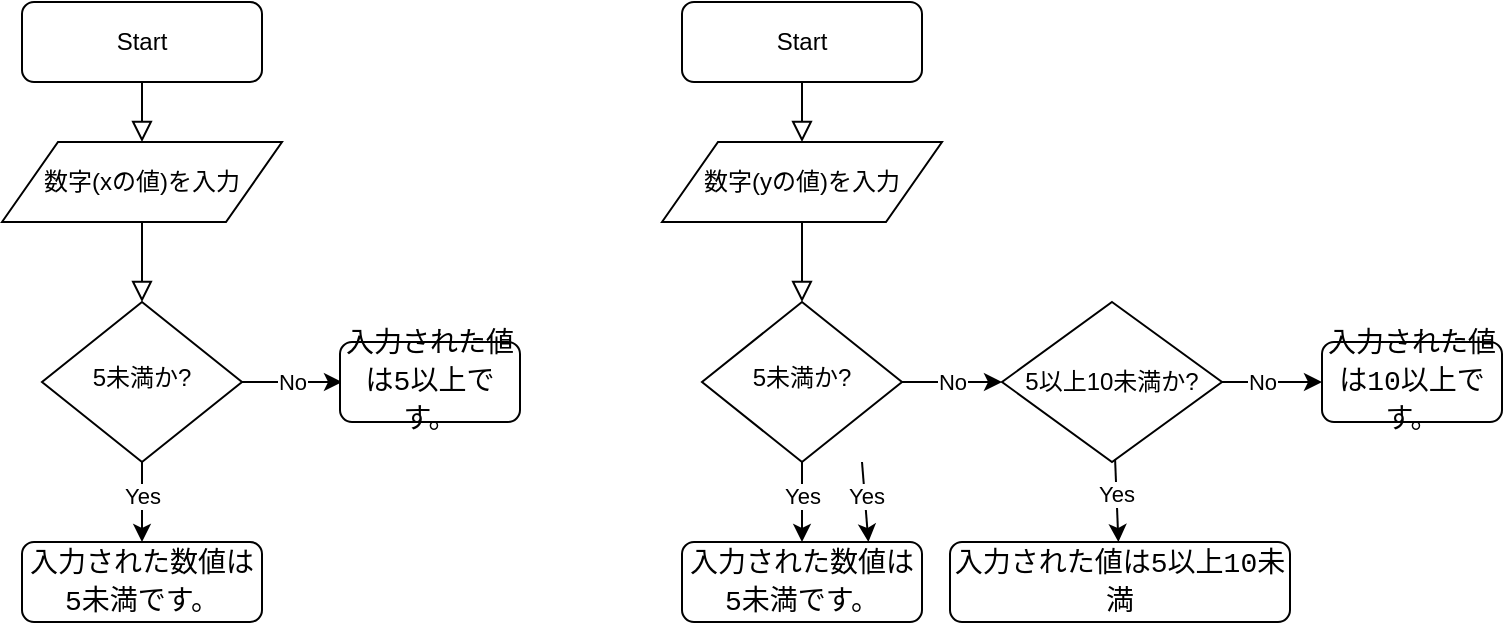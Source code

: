<mxfile version="12.9.13" type="device"><diagram id="wmbIuMuW4cHOYq8GmHM_" name="ページ1"><mxGraphModel dx="584" dy="534" grid="1" gridSize="10" guides="1" tooltips="1" connect="1" arrows="1" fold="1" page="1" pageScale="1" pageWidth="850" pageHeight="1100" math="0" shadow="0"><root><mxCell id="0"/><mxCell id="1" parent="0"/><mxCell id="0wBqRTbNipXPXMuPEuhV-1" value="" style="rounded=0;html=1;jettySize=auto;orthogonalLoop=1;fontSize=11;endArrow=block;endFill=0;endSize=8;strokeWidth=1;shadow=0;labelBackgroundColor=none;edgeStyle=orthogonalEdgeStyle;" parent="1" source="0wBqRTbNipXPXMuPEuhV-8" target="0wBqRTbNipXPXMuPEuhV-6" edge="1"><mxGeometry relative="1" as="geometry"/></mxCell><mxCell id="0wBqRTbNipXPXMuPEuhV-2" value="Start" style="rounded=1;whiteSpace=wrap;html=1;fontSize=12;glass=0;strokeWidth=1;shadow=0;" parent="1" vertex="1"><mxGeometry x="350" y="20" width="120" height="40" as="geometry"/></mxCell><mxCell id="0wBqRTbNipXPXMuPEuhV-3" value="No" style="edgeStyle=none;rounded=0;orthogonalLoop=1;jettySize=auto;html=1;" parent="1" source="0wBqRTbNipXPXMuPEuhV-6" target="0wBqRTbNipXPXMuPEuhV-12" edge="1"><mxGeometry relative="1" as="geometry"/></mxCell><mxCell id="0wBqRTbNipXPXMuPEuhV-4" value="" style="edgeStyle=none;rounded=0;orthogonalLoop=1;jettySize=auto;html=1;" parent="1" source="0wBqRTbNipXPXMuPEuhV-6" target="0wBqRTbNipXPXMuPEuhV-7" edge="1"><mxGeometry relative="1" as="geometry"/></mxCell><mxCell id="0wBqRTbNipXPXMuPEuhV-5" value="Yes" style="edgeLabel;html=1;align=center;verticalAlign=middle;resizable=0;points=[];" parent="0wBqRTbNipXPXMuPEuhV-4" vertex="1" connectable="0"><mxGeometry x="-0.14" y="9" relative="1" as="geometry"><mxPoint x="-9" as="offset"/></mxGeometry></mxCell><mxCell id="0wBqRTbNipXPXMuPEuhV-6" value="5未満か?" style="rhombus;whiteSpace=wrap;html=1;shadow=0;fontFamily=Helvetica;fontSize=12;align=center;strokeWidth=1;spacing=6;spacingTop=-4;" parent="1" vertex="1"><mxGeometry x="360" y="170" width="100" height="80" as="geometry"/></mxCell><mxCell id="0wBqRTbNipXPXMuPEuhV-7" value="&lt;div style=&quot;font-family: &amp;#34;consolas&amp;#34; , &amp;#34;courier new&amp;#34; , monospace ; font-size: 14px ; line-height: 19px&quot;&gt;入力された数値は5未満です。&lt;br&gt;&lt;/div&gt;" style="rounded=1;whiteSpace=wrap;html=1;fontSize=12;glass=0;strokeWidth=1;shadow=0;" parent="1" vertex="1"><mxGeometry x="350" y="290" width="120" height="40" as="geometry"/></mxCell><mxCell id="0wBqRTbNipXPXMuPEuhV-8" value="数字(yの値)を入力" style="shape=parallelogram;perimeter=parallelogramPerimeter;whiteSpace=wrap;html=1;" parent="1" vertex="1"><mxGeometry x="340" y="90" width="140" height="40" as="geometry"/></mxCell><mxCell id="0wBqRTbNipXPXMuPEuhV-9" value="" style="rounded=0;html=1;jettySize=auto;orthogonalLoop=1;fontSize=11;endArrow=block;endFill=0;endSize=8;strokeWidth=1;shadow=0;labelBackgroundColor=none;edgeStyle=orthogonalEdgeStyle;" parent="1" source="0wBqRTbNipXPXMuPEuhV-2" target="0wBqRTbNipXPXMuPEuhV-8" edge="1"><mxGeometry relative="1" as="geometry"><mxPoint x="410" y="60" as="sourcePoint"/><mxPoint x="410" y="170" as="targetPoint"/></mxGeometry></mxCell><mxCell id="0wBqRTbNipXPXMuPEuhV-10" value="" style="edgeStyle=none;rounded=0;orthogonalLoop=1;jettySize=auto;html=1;" parent="1" source="0wBqRTbNipXPXMuPEuhV-13" edge="1"><mxGeometry relative="1" as="geometry"><mxPoint x="565" y="330" as="targetPoint"/></mxGeometry></mxCell><mxCell id="0wBqRTbNipXPXMuPEuhV-11" value="" style="edgeStyle=none;rounded=0;orthogonalLoop=1;jettySize=auto;html=1;" parent="1" source="0wBqRTbNipXPXMuPEuhV-16" edge="1"><mxGeometry relative="1" as="geometry"><mxPoint x="700" y="210" as="targetPoint"/></mxGeometry></mxCell><mxCell id="0wBqRTbNipXPXMuPEuhV-12" value="5以上10未満か?" style="rhombus;whiteSpace=wrap;html=1;" parent="1" vertex="1"><mxGeometry x="510" y="170" width="110" height="80" as="geometry"/></mxCell><mxCell id="0wBqRTbNipXPXMuPEuhV-13" value="&lt;div style=&quot;font-family: &amp;#34;consolas&amp;#34; , &amp;#34;courier new&amp;#34; , monospace ; font-size: 14px ; line-height: 19px&quot;&gt;&lt;span&gt;入力された値は5以上10未満&lt;/span&gt;&lt;/div&gt;" style="rounded=1;whiteSpace=wrap;html=1;" parent="1" vertex="1"><mxGeometry x="484" y="290" width="170" height="40" as="geometry"/></mxCell><mxCell id="0wBqRTbNipXPXMuPEuhV-14" value="" style="edgeStyle=none;rounded=0;orthogonalLoop=1;jettySize=auto;html=1;" parent="1" source="0wBqRTbNipXPXMuPEuhV-12" target="0wBqRTbNipXPXMuPEuhV-13" edge="1"><mxGeometry relative="1" as="geometry"><mxPoint x="565" y="250" as="sourcePoint"/><mxPoint x="565" y="330" as="targetPoint"/></mxGeometry></mxCell><mxCell id="0wBqRTbNipXPXMuPEuhV-15" value="Yes" style="edgeLabel;html=1;align=center;verticalAlign=middle;resizable=0;points=[];" parent="0wBqRTbNipXPXMuPEuhV-14" vertex="1" connectable="0"><mxGeometry x="-0.14" y="11" relative="1" as="geometry"><mxPoint x="-11" as="offset"/></mxGeometry></mxCell><mxCell id="0wBqRTbNipXPXMuPEuhV-16" value="&lt;div style=&quot;font-family: &amp;#34;consolas&amp;#34; , &amp;#34;courier new&amp;#34; , monospace ; font-size: 14px ; line-height: 19px&quot;&gt;&lt;span&gt;入力された値は10以上です。&lt;/span&gt;&lt;/div&gt;" style="rounded=1;whiteSpace=wrap;html=1;" parent="1" vertex="1"><mxGeometry x="670" y="190" width="90" height="40" as="geometry"/></mxCell><mxCell id="0wBqRTbNipXPXMuPEuhV-17" value="" style="edgeStyle=none;rounded=0;orthogonalLoop=1;jettySize=auto;html=1;" parent="1" source="0wBqRTbNipXPXMuPEuhV-12" target="0wBqRTbNipXPXMuPEuhV-16" edge="1"><mxGeometry relative="1" as="geometry"><mxPoint x="620" y="210" as="sourcePoint"/><mxPoint x="700" y="210" as="targetPoint"/></mxGeometry></mxCell><mxCell id="0wBqRTbNipXPXMuPEuhV-18" value="No" style="edgeLabel;html=1;align=center;verticalAlign=middle;resizable=0;points=[];" parent="0wBqRTbNipXPXMuPEuhV-17" vertex="1" connectable="0"><mxGeometry x="-0.416" y="7" relative="1" as="geometry"><mxPoint x="5" y="7" as="offset"/></mxGeometry></mxCell><mxCell id="0wBqRTbNipXPXMuPEuhV-37" value="" style="rounded=0;html=1;jettySize=auto;orthogonalLoop=1;fontSize=11;endArrow=block;endFill=0;endSize=8;strokeWidth=1;shadow=0;labelBackgroundColor=none;edgeStyle=orthogonalEdgeStyle;" parent="1" source="0wBqRTbNipXPXMuPEuhV-44" target="0wBqRTbNipXPXMuPEuhV-42" edge="1"><mxGeometry relative="1" as="geometry"/></mxCell><mxCell id="0wBqRTbNipXPXMuPEuhV-38" value="Start" style="rounded=1;whiteSpace=wrap;html=1;fontSize=12;glass=0;strokeWidth=1;shadow=0;" parent="1" vertex="1"><mxGeometry x="20" y="20" width="120" height="40" as="geometry"/></mxCell><mxCell id="0wBqRTbNipXPXMuPEuhV-39" value="No" style="edgeStyle=none;rounded=0;orthogonalLoop=1;jettySize=auto;html=1;" parent="1" source="0wBqRTbNipXPXMuPEuhV-42" edge="1"><mxGeometry relative="1" as="geometry"><mxPoint x="180" y="210" as="targetPoint"/></mxGeometry></mxCell><mxCell id="0wBqRTbNipXPXMuPEuhV-40" value="" style="edgeStyle=none;rounded=0;orthogonalLoop=1;jettySize=auto;html=1;" parent="1" source="0wBqRTbNipXPXMuPEuhV-42" target="0wBqRTbNipXPXMuPEuhV-43" edge="1"><mxGeometry relative="1" as="geometry"/></mxCell><mxCell id="0wBqRTbNipXPXMuPEuhV-41" value="Yes" style="edgeLabel;html=1;align=center;verticalAlign=middle;resizable=0;points=[];" parent="0wBqRTbNipXPXMuPEuhV-40" vertex="1" connectable="0"><mxGeometry x="-0.14" y="9" relative="1" as="geometry"><mxPoint x="-9" as="offset"/></mxGeometry></mxCell><mxCell id="0wBqRTbNipXPXMuPEuhV-42" value="5未満か?" style="rhombus;whiteSpace=wrap;html=1;shadow=0;fontFamily=Helvetica;fontSize=12;align=center;strokeWidth=1;spacing=6;spacingTop=-4;" parent="1" vertex="1"><mxGeometry x="30" y="170" width="100" height="80" as="geometry"/></mxCell><mxCell id="0wBqRTbNipXPXMuPEuhV-43" value="&lt;div style=&quot;font-family: &amp;#34;consolas&amp;#34; , &amp;#34;courier new&amp;#34; , monospace ; font-size: 14px ; line-height: 19px&quot;&gt;入力された数値は5未満です。&lt;br&gt;&lt;/div&gt;" style="rounded=1;whiteSpace=wrap;html=1;fontSize=12;glass=0;strokeWidth=1;shadow=0;" parent="1" vertex="1"><mxGeometry x="20" y="290" width="120" height="40" as="geometry"/></mxCell><mxCell id="0wBqRTbNipXPXMuPEuhV-44" value="数字(xの値)を入力" style="shape=parallelogram;perimeter=parallelogramPerimeter;whiteSpace=wrap;html=1;" parent="1" vertex="1"><mxGeometry x="10" y="90" width="140" height="40" as="geometry"/></mxCell><mxCell id="0wBqRTbNipXPXMuPEuhV-45" value="" style="rounded=0;html=1;jettySize=auto;orthogonalLoop=1;fontSize=11;endArrow=block;endFill=0;endSize=8;strokeWidth=1;shadow=0;labelBackgroundColor=none;edgeStyle=orthogonalEdgeStyle;" parent="1" source="0wBqRTbNipXPXMuPEuhV-38" target="0wBqRTbNipXPXMuPEuhV-44" edge="1"><mxGeometry relative="1" as="geometry"><mxPoint x="80" y="60" as="sourcePoint"/><mxPoint x="80" y="170" as="targetPoint"/></mxGeometry></mxCell><mxCell id="0wBqRTbNipXPXMuPEuhV-46" value="" style="edgeStyle=none;rounded=0;orthogonalLoop=1;jettySize=auto;html=1;" parent="1" edge="1"><mxGeometry relative="1" as="geometry"><mxPoint x="235" y="330" as="targetPoint"/><mxPoint x="235" y="330" as="sourcePoint"/></mxGeometry></mxCell><mxCell id="0wBqRTbNipXPXMuPEuhV-50" value="" style="edgeStyle=none;rounded=0;orthogonalLoop=1;jettySize=auto;html=1;" parent="1" edge="1"><mxGeometry relative="1" as="geometry"><mxPoint x="440" y="250" as="sourcePoint"/><mxPoint x="443.2" y="290" as="targetPoint"/></mxGeometry></mxCell><mxCell id="0wBqRTbNipXPXMuPEuhV-51" value="Yes" style="edgeLabel;html=1;align=center;verticalAlign=middle;resizable=0;points=[];" parent="0wBqRTbNipXPXMuPEuhV-50" vertex="1" connectable="0"><mxGeometry x="-0.14" y="11" relative="1" as="geometry"><mxPoint x="-11" as="offset"/></mxGeometry></mxCell><mxCell id="0wBqRTbNipXPXMuPEuhV-52" value="&lt;div style=&quot;font-family: &amp;#34;consolas&amp;#34; , &amp;#34;courier new&amp;#34; , monospace ; font-size: 14px ; line-height: 19px&quot;&gt;&lt;span&gt;入力された値は5以上です。&lt;/span&gt;&lt;/div&gt;" style="rounded=1;whiteSpace=wrap;html=1;" parent="1" vertex="1"><mxGeometry x="179" y="190" width="90" height="40" as="geometry"/></mxCell></root></mxGraphModel></diagram></mxfile>